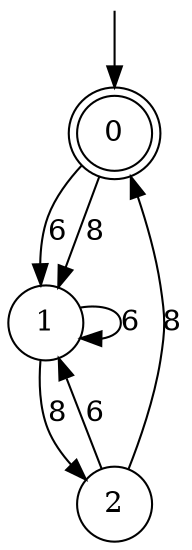 digraph g {

	s0 [shape="doublecircle" label="0"];
	s1 [shape="circle" label="1"];
	s2 [shape="circle" label="2"];
	s0 -> s1 [label="6"];
	s0 -> s1 [label="8"];
	s1 -> s1 [label="6"];
	s1 -> s2 [label="8"];
	s2 -> s1 [label="6"];
	s2 -> s0 [label="8"];

__start0 [label="" shape="none" width="0" height="0"];
__start0 -> s0;

}
